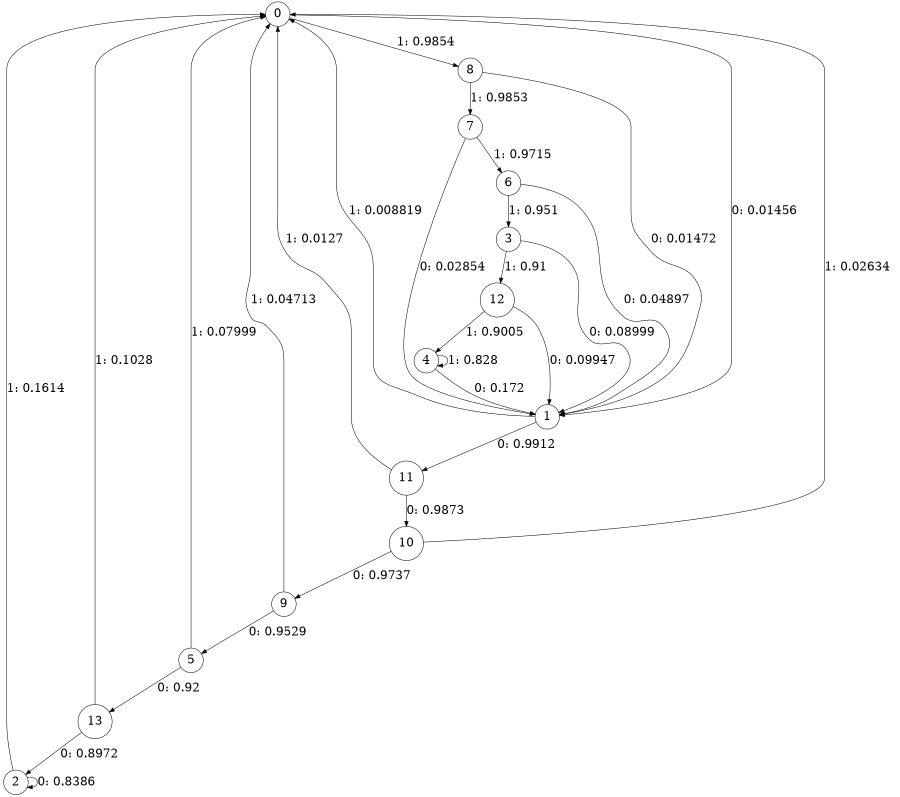 digraph "ch4_both_grouped_diff_L16" {
size = "6,8.5";
ratio = "fill";
node [shape = circle];
node [fontsize = 24];
edge [fontsize = 24];
0 -> 1 [label = "0: 0.01456  "];
0 -> 8 [label = "1: 0.9854   "];
1 -> 11 [label = "0: 0.9912   "];
1 -> 0 [label = "1: 0.008819  "];
2 -> 2 [label = "0: 0.8386   "];
2 -> 0 [label = "1: 0.1614   "];
3 -> 1 [label = "0: 0.08999  "];
3 -> 12 [label = "1: 0.91     "];
4 -> 1 [label = "0: 0.172    "];
4 -> 4 [label = "1: 0.828    "];
5 -> 13 [label = "0: 0.92     "];
5 -> 0 [label = "1: 0.07999  "];
6 -> 1 [label = "0: 0.04897  "];
6 -> 3 [label = "1: 0.951    "];
7 -> 1 [label = "0: 0.02854  "];
7 -> 6 [label = "1: 0.9715   "];
8 -> 1 [label = "0: 0.01472  "];
8 -> 7 [label = "1: 0.9853   "];
9 -> 5 [label = "0: 0.9529   "];
9 -> 0 [label = "1: 0.04713  "];
10 -> 9 [label = "0: 0.9737   "];
10 -> 0 [label = "1: 0.02634  "];
11 -> 10 [label = "0: 0.9873   "];
11 -> 0 [label = "1: 0.0127   "];
12 -> 1 [label = "0: 0.09947  "];
12 -> 4 [label = "1: 0.9005   "];
13 -> 2 [label = "0: 0.8972   "];
13 -> 0 [label = "1: 0.1028   "];
}